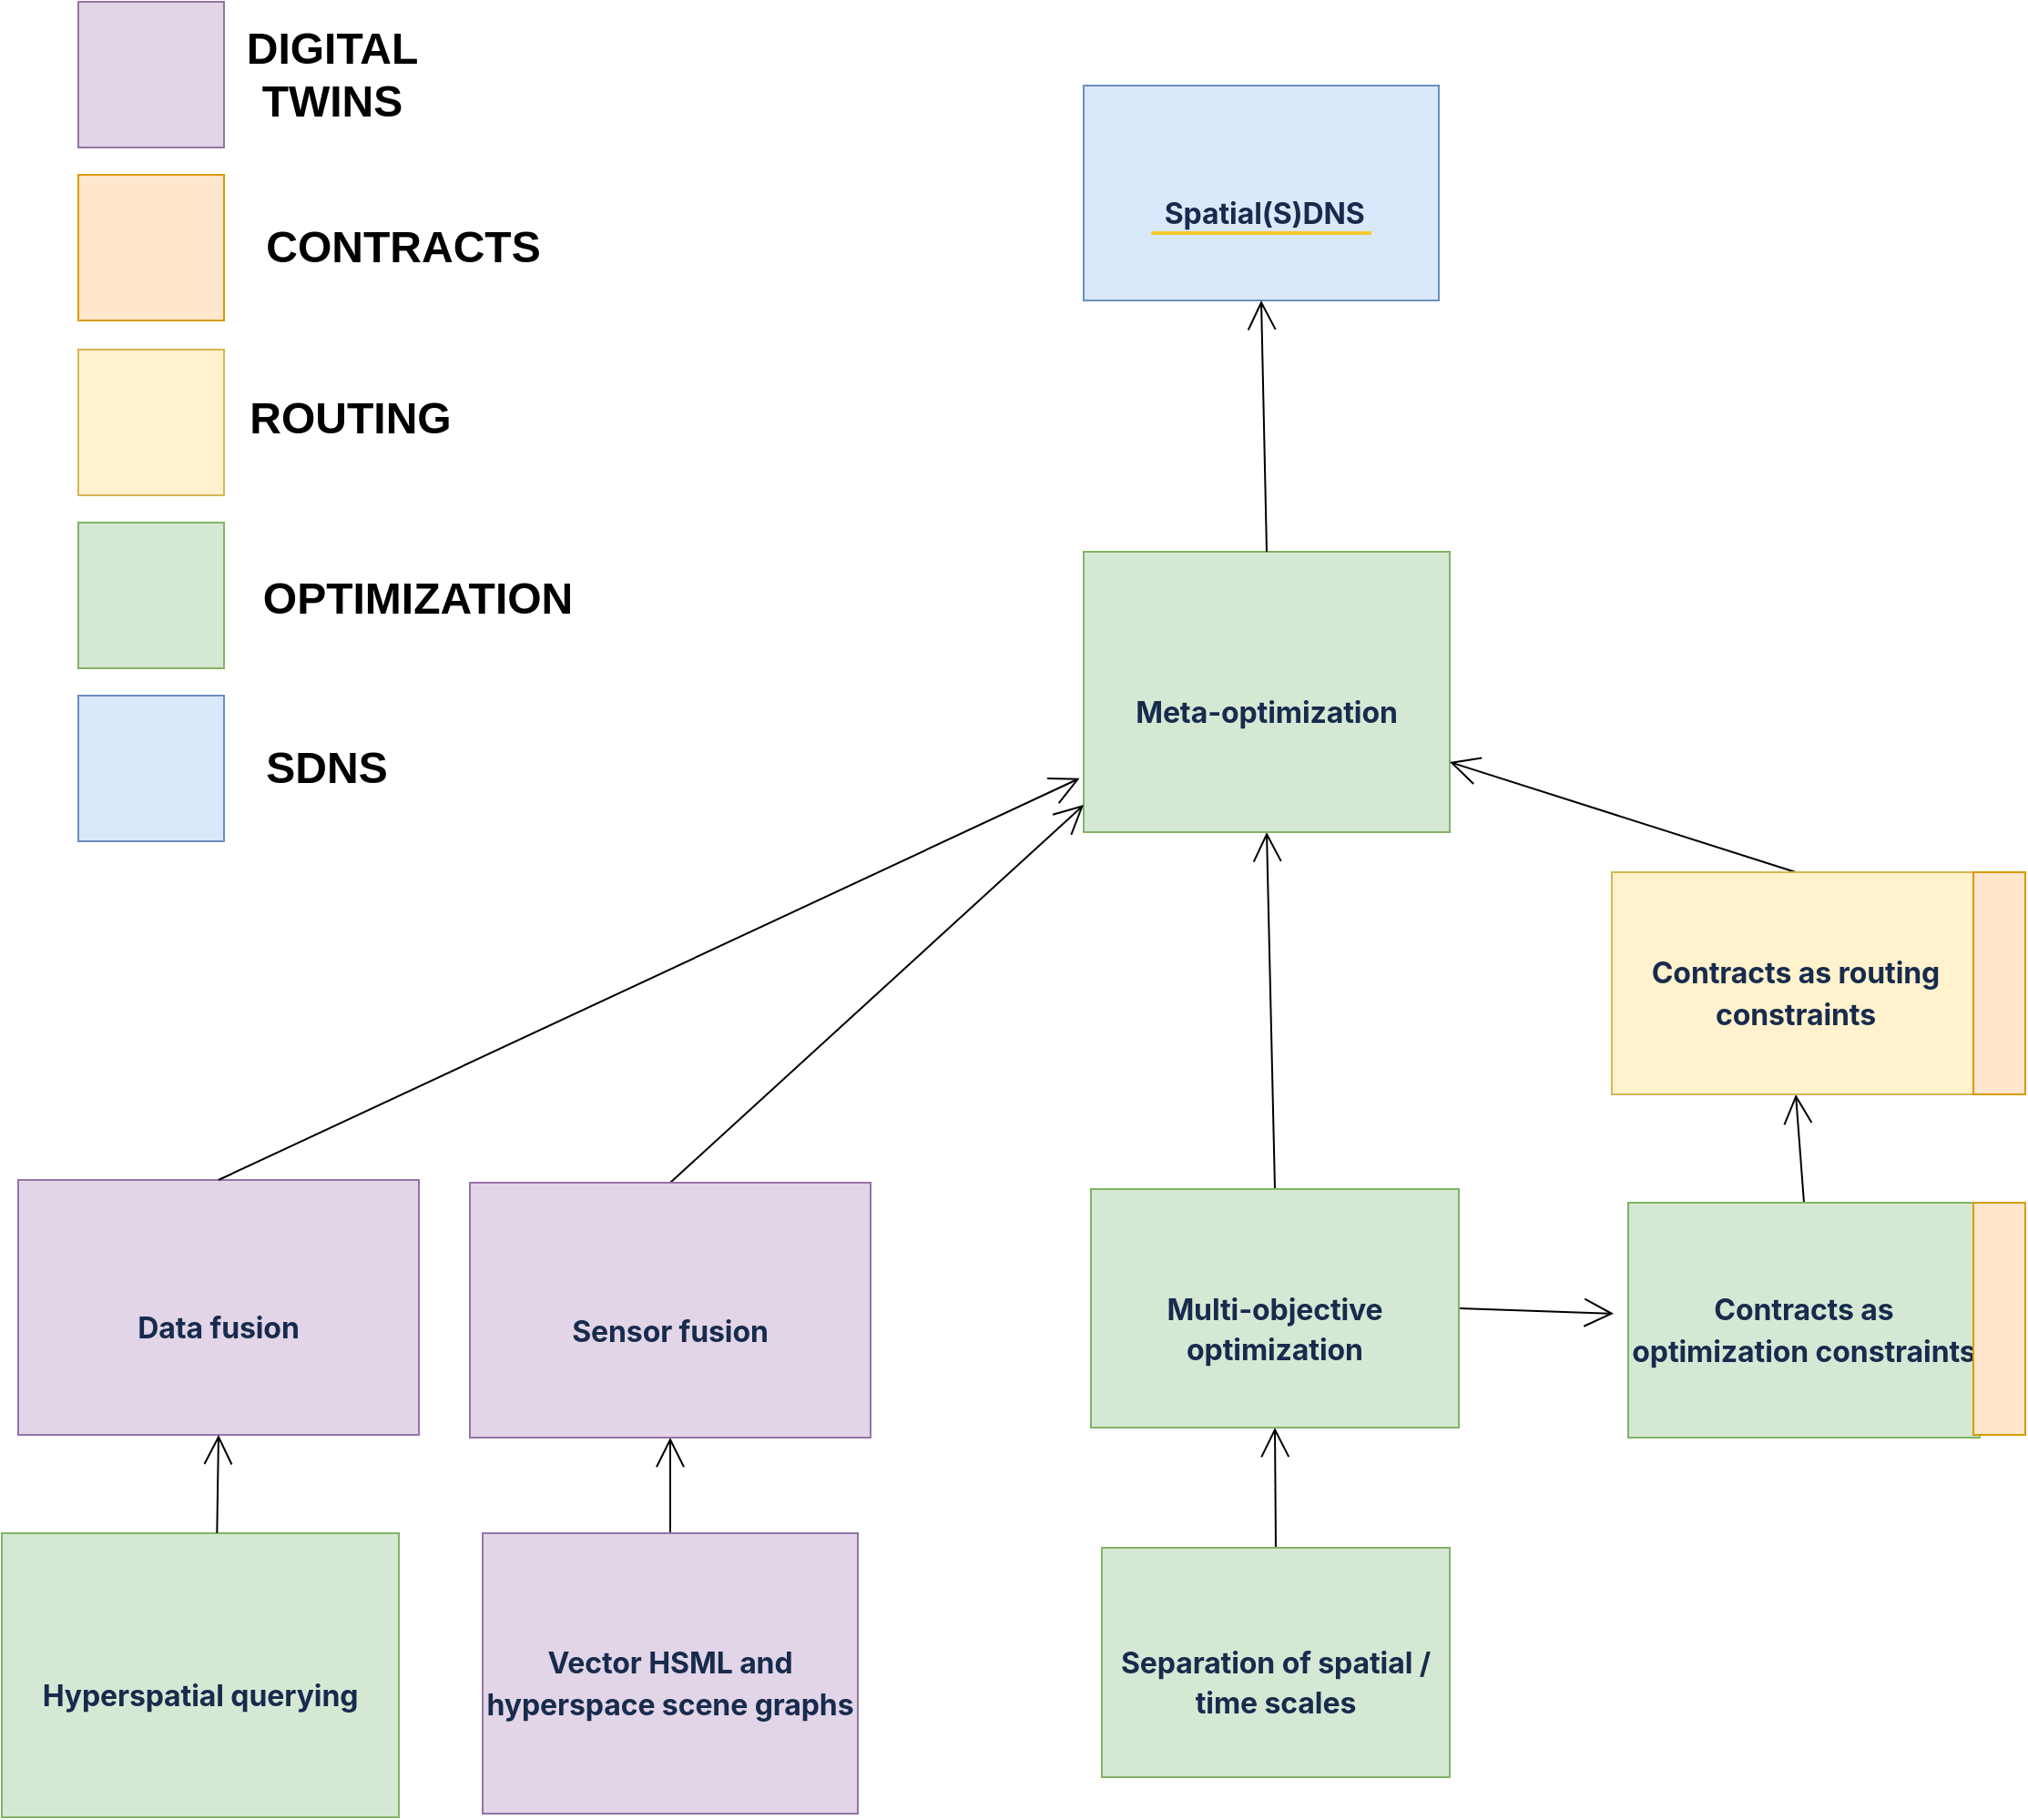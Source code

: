 <mxfile version="20.3.0" type="github">
  <diagram id="7z78vcRJwoHjMP4bkD24" name="Page-1">
    <mxGraphModel dx="2076" dy="742" grid="0" gridSize="10" guides="1" tooltips="1" connect="1" arrows="1" fold="1" page="0" pageScale="1" pageWidth="850" pageHeight="1100" math="0" shadow="0">
      <root>
        <mxCell id="0" />
        <mxCell id="1" parent="0" />
        <mxCell id="wH5RqpElglhxuyfyvfox-1" value="&lt;h4 style=&quot;margin: 1.357em 0px 0px; padding: 0px; font-size: 16px; line-height: 1.428; color: rgb(23, 43, 77); letter-spacing: -0.003em; font-family: -apple-system, BlinkMacSystemFont, &amp;quot;Segoe UI&amp;quot;, Roboto, Oxygen, Ubuntu, &amp;quot;Fira Sans&amp;quot;, &amp;quot;Droid Sans&amp;quot;, &amp;quot;Helvetica Neue&amp;quot;, sans-serif; text-align: start;&quot; data-renderer-start-pos=&quot;1753&quot; id=&quot;Spatial(S)DNS----H3-indexing-–-A-lot-of-the-work-would-support-this-project,-but-the-end-would-have-to-lead-into-the--SDNS&quot;&gt;&lt;span style=&quot;cursor: pointer; border-bottom-width: 2px; border-bottom-style: solid; border-bottom-color: rgba(255, 196, 0, 0.82);&quot; class=&quot;inline-highlight&quot; data-id=&quot;642e6865-7614-46b1-a37f-4f377f6b59a0&quot; data-mark-annotation-type=&quot;inlineComment&quot; data-mark-type=&quot;annotation&quot; data-renderer-mark=&quot;true&quot; id=&quot;642e6865-7614-46b1-a37f-4f377f6b59a0&quot;&gt;&amp;nbsp; Spatial(S)DNS&amp;nbsp;&lt;/span&gt;&lt;/h4&gt;" style="rounded=0;whiteSpace=wrap;html=1;hachureGap=4;fillColor=#dae8fc;strokeColor=#6c8ebf;" parent="1" vertex="1">
          <mxGeometry x="633" y="513" width="195" height="118" as="geometry" />
        </mxCell>
        <mxCell id="9oQ9O6FbsVemTm-6UywY-15" style="edgeStyle=none;curved=1;rounded=0;orthogonalLoop=1;jettySize=auto;html=1;exitX=0.5;exitY=0;exitDx=0;exitDy=0;entryX=0.5;entryY=1;entryDx=0;entryDy=0;endArrow=open;startSize=14;endSize=14;sourcePerimeterSpacing=8;targetPerimeterSpacing=8;" parent="1" source="wH5RqpElglhxuyfyvfox-5" target="9oQ9O6FbsVemTm-6UywY-1" edge="1">
          <mxGeometry relative="1" as="geometry" />
        </mxCell>
        <mxCell id="wH5RqpElglhxuyfyvfox-5" value="&lt;h4 style=&quot;margin: 10px 0px 0px; padding: 0px; font-size: 16px; line-height: 1.428; color: rgb(23, 43, 77); letter-spacing: -0.003em; font-family: -apple-system, BlinkMacSystemFont, &amp;quot;Segoe UI&amp;quot;, Roboto, Oxygen, Ubuntu, &amp;quot;Fira Sans&amp;quot;, &amp;quot;Droid Sans&amp;quot;, &amp;quot;Helvetica Neue&amp;quot;, sans-serif;&quot; data-renderer-start-pos=&quot;2112&quot; id=&quot;Contracts-as-optimization-constraints&quot;&gt;Contracts as optimization constraints&lt;/h4&gt;" style="rounded=0;whiteSpace=wrap;html=1;hachureGap=4;fillColor=#d5e8d4;strokeColor=#82b366;align=center;" parent="1" vertex="1">
          <mxGeometry x="932" y="1126.5" width="193" height="129" as="geometry" />
        </mxCell>
        <mxCell id="9oQ9O6FbsVemTm-6UywY-14" style="edgeStyle=none;curved=1;rounded=0;orthogonalLoop=1;jettySize=auto;html=1;exitX=0.5;exitY=0;exitDx=0;exitDy=0;entryX=0.5;entryY=1;entryDx=0;entryDy=0;endArrow=open;startSize=14;endSize=14;sourcePerimeterSpacing=8;targetPerimeterSpacing=8;" parent="1" source="wH5RqpElglhxuyfyvfox-6" target="wH5RqpElglhxuyfyvfox-7" edge="1">
          <mxGeometry relative="1" as="geometry" />
        </mxCell>
        <mxCell id="wH5RqpElglhxuyfyvfox-6" value="&lt;h4 style=&quot;margin: 1.357em 0px 0px; padding: 0px; font-size: 16px; line-height: 1.428; color: rgb(23, 43, 77); letter-spacing: -0.003em; font-family: -apple-system, BlinkMacSystemFont, &amp;quot;Segoe UI&amp;quot;, Roboto, Oxygen, Ubuntu, &amp;quot;Fira Sans&amp;quot;, &amp;quot;Droid Sans&amp;quot;, &amp;quot;Helvetica Neue&amp;quot;, sans-serif;&quot; data-renderer-start-pos=&quot;2159&quot; id=&quot;Separation-of-spatial-/-time-scales&quot;&gt;Separation of spatial / time scales&lt;/h4&gt;" style="rounded=0;whiteSpace=wrap;html=1;hachureGap=4;fillColor=#d5e8d4;strokeColor=#82b366;align=center;" parent="1" vertex="1">
          <mxGeometry x="643" y="1316" width="191" height="126" as="geometry" />
        </mxCell>
        <mxCell id="9oQ9O6FbsVemTm-6UywY-11" style="edgeStyle=none;curved=1;rounded=0;orthogonalLoop=1;jettySize=auto;html=1;exitX=0.5;exitY=0;exitDx=0;exitDy=0;entryX=0.5;entryY=1;entryDx=0;entryDy=0;endArrow=open;startSize=14;endSize=14;sourcePerimeterSpacing=8;targetPerimeterSpacing=8;" parent="1" source="wH5RqpElglhxuyfyvfox-7" target="wH5RqpElglhxuyfyvfox-8" edge="1">
          <mxGeometry relative="1" as="geometry" />
        </mxCell>
        <mxCell id="9oQ9O6FbsVemTm-6UywY-16" style="edgeStyle=none;curved=1;rounded=0;orthogonalLoop=1;jettySize=auto;html=1;exitX=1;exitY=0.5;exitDx=0;exitDy=0;endArrow=open;startSize=14;endSize=14;sourcePerimeterSpacing=8;targetPerimeterSpacing=8;" parent="1" source="wH5RqpElglhxuyfyvfox-7" target="wH5RqpElglhxuyfyvfox-5" edge="1">
          <mxGeometry relative="1" as="geometry" />
        </mxCell>
        <mxCell id="wH5RqpElglhxuyfyvfox-7" value="&lt;h4 style=&quot;margin: 1.357em 0px 0px; padding: 0px; font-size: 16px; line-height: 1.428; color: rgb(23, 43, 77); letter-spacing: -0.003em; font-family: -apple-system, BlinkMacSystemFont, &amp;quot;Segoe UI&amp;quot;, Roboto, Oxygen, Ubuntu, &amp;quot;Fira Sans&amp;quot;, &amp;quot;Droid Sans&amp;quot;, &amp;quot;Helvetica Neue&amp;quot;, sans-serif;&quot; data-renderer-start-pos=&quot;2204&quot; id=&quot;Multi-objective-optimization&quot;&gt;Multi-objective optimization&lt;/h4&gt;" style="rounded=0;whiteSpace=wrap;html=1;hachureGap=4;fillColor=#d5e8d4;strokeColor=#82b366;align=center;" parent="1" vertex="1">
          <mxGeometry x="637" y="1119" width="202" height="131" as="geometry" />
        </mxCell>
        <mxCell id="wH5RqpElglhxuyfyvfox-8" value="&lt;h4 style=&quot;margin: 1.357em 0px 0px; padding: 0px; font-size: 16px; line-height: 1.428; color: rgb(23, 43, 77); letter-spacing: -0.003em; font-family: -apple-system, BlinkMacSystemFont, &amp;quot;Segoe UI&amp;quot;, Roboto, Oxygen, Ubuntu, &amp;quot;Fira Sans&amp;quot;, &amp;quot;Droid Sans&amp;quot;, &amp;quot;Helvetica Neue&amp;quot;, sans-serif; text-align: start;&quot; data-renderer-start-pos=&quot;2243&quot; id=&quot;Meta-optimization&quot;&gt;Meta-optimization&lt;/h4&gt;" style="rounded=0;whiteSpace=wrap;html=1;hachureGap=4;fillColor=#d5e8d4;strokeColor=#82b366;" parent="1" vertex="1">
          <mxGeometry x="633" y="769" width="201" height="154" as="geometry" />
        </mxCell>
        <mxCell id="9oQ9O6FbsVemTm-6UywY-13" style="edgeStyle=none;curved=1;rounded=0;orthogonalLoop=1;jettySize=auto;html=1;exitX=0.5;exitY=0;exitDx=0;exitDy=0;entryX=1;entryY=0.75;entryDx=0;entryDy=0;endArrow=open;startSize=14;endSize=14;sourcePerimeterSpacing=8;targetPerimeterSpacing=8;" parent="1" source="9oQ9O6FbsVemTm-6UywY-1" target="wH5RqpElglhxuyfyvfox-8" edge="1">
          <mxGeometry relative="1" as="geometry" />
        </mxCell>
        <mxCell id="9oQ9O6FbsVemTm-6UywY-1" value="&lt;h4 style=&quot;margin: 10px 0px 0px; padding: 0px; font-size: 16px; line-height: 1.428; color: rgb(23, 43, 77); letter-spacing: -0.003em; font-family: -apple-system, BlinkMacSystemFont, &amp;quot;Segoe UI&amp;quot;, Roboto, Oxygen, Ubuntu, &amp;quot;Fira Sans&amp;quot;, &amp;quot;Droid Sans&amp;quot;, &amp;quot;Helvetica Neue&amp;quot;, sans-serif;&quot; data-renderer-start-pos=&quot;2320&quot; id=&quot;Contracts-as-routing-constraints&quot;&gt;Contracts as routing constraints&lt;/h4&gt;" style="rounded=0;whiteSpace=wrap;html=1;hachureGap=4;fillColor=#fff2cc;strokeColor=#d6b656;align=center;" parent="1" vertex="1">
          <mxGeometry x="923" y="945" width="202" height="122" as="geometry" />
        </mxCell>
        <mxCell id="9oQ9O6FbsVemTm-6UywY-9" style="edgeStyle=none;curved=1;rounded=0;orthogonalLoop=1;jettySize=auto;html=1;exitX=0.5;exitY=0;exitDx=0;exitDy=0;entryX=0.5;entryY=1;entryDx=0;entryDy=0;endArrow=open;startSize=14;endSize=14;sourcePerimeterSpacing=8;targetPerimeterSpacing=8;" parent="1" source="9oQ9O6FbsVemTm-6UywY-4" target="9oQ9O6FbsVemTm-6UywY-5" edge="1">
          <mxGeometry relative="1" as="geometry" />
        </mxCell>
        <mxCell id="9oQ9O6FbsVemTm-6UywY-4" value="&lt;h4 style=&quot;margin: 10px 0px 0px; padding: 0px; font-size: 16px; line-height: 1.428; color: rgb(23, 43, 77); letter-spacing: -0.003em; font-family: -apple-system, BlinkMacSystemFont, &amp;quot;Segoe UI&amp;quot;, Roboto, Oxygen, Ubuntu, &amp;quot;Fira Sans&amp;quot;, &amp;quot;Droid Sans&amp;quot;, &amp;quot;Helvetica Neue&amp;quot;, sans-serif;&quot; data-renderer-start-pos=&quot;2412&quot; id=&quot;Vector-HSML-and--hyperspace-scene-graphs&quot;&gt;Vector HSML and  hyperspace scene graphs &lt;/h4&gt;" style="rounded=0;whiteSpace=wrap;html=1;hachureGap=4;fillColor=#e1d5e7;strokeColor=#9673a6;align=center;" parent="1" vertex="1">
          <mxGeometry x="303" y="1308" width="206" height="154" as="geometry" />
        </mxCell>
        <mxCell id="9oQ9O6FbsVemTm-6UywY-10" style="edgeStyle=none;curved=1;rounded=0;orthogonalLoop=1;jettySize=auto;html=1;exitX=0.5;exitY=0;exitDx=0;exitDy=0;entryX=0;entryY=0.903;entryDx=0;entryDy=0;endArrow=open;startSize=14;endSize=14;sourcePerimeterSpacing=8;targetPerimeterSpacing=8;entryPerimeter=0;" parent="1" source="9oQ9O6FbsVemTm-6UywY-5" target="wH5RqpElglhxuyfyvfox-8" edge="1">
          <mxGeometry relative="1" as="geometry">
            <mxPoint x="406" y="1051" as="targetPoint" />
          </mxGeometry>
        </mxCell>
        <mxCell id="9oQ9O6FbsVemTm-6UywY-5" value="&lt;h4 style=&quot;margin: 1.357em 0px 0px; padding: 0px; font-size: 16px; line-height: 1.428; color: rgb(23, 43, 77); letter-spacing: -0.003em; font-family: -apple-system, BlinkMacSystemFont, &amp;quot;Segoe UI&amp;quot;, Roboto, Oxygen, Ubuntu, &amp;quot;Fira Sans&amp;quot;, &amp;quot;Droid Sans&amp;quot;, &amp;quot;Helvetica Neue&amp;quot;, sans-serif; text-align: start;&quot; data-renderer-start-pos=&quot;2463&quot; id=&quot;Sensor-fusion&quot;&gt;Sensor fusion&lt;/h4&gt;" style="rounded=0;whiteSpace=wrap;html=1;hachureGap=4;fillColor=#e1d5e7;strokeColor=#9673a6;" parent="1" vertex="1">
          <mxGeometry x="296" y="1115.5" width="220" height="140" as="geometry" />
        </mxCell>
        <mxCell id="6fWxtNXXJk7NK1VFURIJ-6" value="" style="whiteSpace=wrap;html=1;aspect=fixed;labelBackgroundColor=#FFFFFF;fillColor=#e1d5e7;strokeColor=#9673a6;" parent="1" vertex="1">
          <mxGeometry x="81" y="467" width="80" height="80" as="geometry" />
        </mxCell>
        <mxCell id="6fWxtNXXJk7NK1VFURIJ-8" value="&lt;b&gt;&lt;font style=&quot;font-size: 24px;&quot;&gt;DIGITAL&lt;br&gt;TWINS&lt;/font&gt;&lt;br&gt;&lt;/b&gt;" style="text;html=1;resizable=0;autosize=1;align=center;verticalAlign=middle;points=[];fillColor=none;strokeColor=none;rounded=0;labelBackgroundColor=#FFFFFF;" parent="1" vertex="1">
          <mxGeometry x="163" y="473" width="113" height="68" as="geometry" />
        </mxCell>
        <mxCell id="6fWxtNXXJk7NK1VFURIJ-9" value="" style="whiteSpace=wrap;html=1;aspect=fixed;labelBackgroundColor=#FFFFFF;fillColor=#fff2cc;strokeColor=#d6b656;" parent="1" vertex="1">
          <mxGeometry x="81" y="658" width="80" height="80" as="geometry" />
        </mxCell>
        <mxCell id="6fWxtNXXJk7NK1VFURIJ-10" value="&lt;b&gt;&lt;font size=&quot;5&quot;&gt;ROUTING&lt;/font&gt;&lt;br&gt;&lt;/b&gt;" style="text;html=1;resizable=0;autosize=1;align=center;verticalAlign=middle;points=[];fillColor=none;strokeColor=none;rounded=0;labelBackgroundColor=#FFFFFF;" parent="1" vertex="1">
          <mxGeometry x="165" y="676" width="129" height="40" as="geometry" />
        </mxCell>
        <mxCell id="6fWxtNXXJk7NK1VFURIJ-11" value="" style="whiteSpace=wrap;html=1;aspect=fixed;labelBackgroundColor=#FFFFFF;fillColor=#d5e8d4;strokeColor=#82b366;" parent="1" vertex="1">
          <mxGeometry x="81" y="753" width="80" height="80" as="geometry" />
        </mxCell>
        <mxCell id="6fWxtNXXJk7NK1VFURIJ-12" value="&lt;b&gt;&lt;font size=&quot;5&quot;&gt;OPTIMIZATION&lt;/font&gt;&lt;br&gt;&lt;/b&gt;" style="text;html=1;resizable=0;autosize=1;align=center;verticalAlign=middle;points=[];fillColor=none;strokeColor=none;rounded=0;labelBackgroundColor=#FFFFFF;" parent="1" vertex="1">
          <mxGeometry x="172" y="775" width="189" height="40" as="geometry" />
        </mxCell>
        <mxCell id="6fWxtNXXJk7NK1VFURIJ-15" value="" style="whiteSpace=wrap;html=1;aspect=fixed;labelBackgroundColor=#FFFFFF;fillColor=#dae8fc;strokeColor=#6c8ebf;" parent="1" vertex="1">
          <mxGeometry x="81" y="848" width="80" height="80" as="geometry" />
        </mxCell>
        <mxCell id="6fWxtNXXJk7NK1VFURIJ-16" value="&lt;b&gt;&lt;font size=&quot;5&quot;&gt;SDNS&lt;/font&gt;&lt;br&gt;&lt;/b&gt;" style="text;html=1;resizable=0;autosize=1;align=center;verticalAlign=middle;points=[];fillColor=none;strokeColor=none;rounded=0;labelBackgroundColor=#FFFFFF;" parent="1" vertex="1">
          <mxGeometry x="174.5" y="868" width="85" height="40" as="geometry" />
        </mxCell>
        <mxCell id="6fWxtNXXJk7NK1VFURIJ-18" value="" style="rounded=0;whiteSpace=wrap;html=1;labelBackgroundColor=#FFFFFF;fontSize=24;fillColor=#ffe6cc;strokeColor=#d79b00;" parent="1" vertex="1">
          <mxGeometry x="1121.5" y="945" width="28.5" height="122" as="geometry" />
        </mxCell>
        <mxCell id="6fWxtNXXJk7NK1VFURIJ-19" value="" style="rounded=0;whiteSpace=wrap;html=1;labelBackgroundColor=#FFFFFF;fontSize=24;fillColor=#ffe6cc;strokeColor=#d79b00;" parent="1" vertex="1">
          <mxGeometry x="1121.5" y="1126.5" width="28.5" height="127.5" as="geometry" />
        </mxCell>
        <mxCell id="6fWxtNXXJk7NK1VFURIJ-20" value="" style="whiteSpace=wrap;html=1;aspect=fixed;labelBackgroundColor=#FFFFFF;fillColor=#ffe6cc;strokeColor=#d79b00;" parent="1" vertex="1">
          <mxGeometry x="81" y="562" width="80" height="80" as="geometry" />
        </mxCell>
        <mxCell id="6fWxtNXXJk7NK1VFURIJ-21" value="&lt;b&gt;&lt;font size=&quot;5&quot;&gt;CONTRACTS&lt;/font&gt;&lt;br&gt;&lt;/b&gt;" style="text;html=1;resizable=0;autosize=1;align=center;verticalAlign=middle;points=[];fillColor=none;strokeColor=none;rounded=0;labelBackgroundColor=#FFFFFF;" parent="1" vertex="1">
          <mxGeometry x="174.5" y="582" width="169" height="40" as="geometry" />
        </mxCell>
        <mxCell id="H9n6U4F_JUF5psmvlT6x-1" value="&lt;h4 style=&quot;margin: 1.357em 0px 0px; padding: 0px; font-size: 16px; line-height: 1.428; color: rgb(23, 43, 77); letter-spacing: -0.003em; font-family: -apple-system, BlinkMacSystemFont, &amp;quot;Segoe UI&amp;quot;, Roboto, Oxygen, Ubuntu, &amp;quot;Fira Sans&amp;quot;, &amp;quot;Droid Sans&amp;quot;, &amp;quot;Helvetica Neue&amp;quot;, sans-serif; text-align: start;&quot; data-renderer-start-pos=&quot;2463&quot; id=&quot;Sensor-fusion&quot;&gt;Data fusion&lt;/h4&gt;" style="rounded=0;whiteSpace=wrap;html=1;hachureGap=4;fillColor=#e1d5e7;strokeColor=#9673a6;" vertex="1" parent="1">
          <mxGeometry x="48" y="1114" width="220" height="140" as="geometry" />
        </mxCell>
        <mxCell id="H9n6U4F_JUF5psmvlT6x-2" value="&lt;h4 style=&quot;margin: 1.357em 0px 0px; padding: 0px; font-size: 16px; line-height: 1.428; color: rgb(23, 43, 77); letter-spacing: -0.003em; font-family: -apple-system, BlinkMacSystemFont, &amp;quot;Segoe UI&amp;quot;, Roboto, Oxygen, Ubuntu, &amp;quot;Fira Sans&amp;quot;, &amp;quot;Droid Sans&amp;quot;, &amp;quot;Helvetica Neue&amp;quot;, sans-serif;&quot; data-renderer-start-pos=&quot;2159&quot; id=&quot;Separation-of-spatial-/-time-scales&quot;&gt;Hyperspatial querying&lt;/h4&gt;" style="rounded=0;whiteSpace=wrap;html=1;hachureGap=4;fillColor=#d5e8d4;strokeColor=#82b366;align=center;" vertex="1" parent="1">
          <mxGeometry x="39" y="1308" width="218" height="156" as="geometry" />
        </mxCell>
        <mxCell id="H9n6U4F_JUF5psmvlT6x-3" style="edgeStyle=none;curved=1;rounded=0;orthogonalLoop=1;jettySize=auto;html=1;exitX=0.542;exitY=-0.001;exitDx=0;exitDy=0;entryX=0.5;entryY=1;entryDx=0;entryDy=0;endArrow=open;startSize=14;endSize=14;sourcePerimeterSpacing=8;targetPerimeterSpacing=8;exitPerimeter=0;" edge="1" parent="1" source="H9n6U4F_JUF5psmvlT6x-2" target="H9n6U4F_JUF5psmvlT6x-1">
          <mxGeometry relative="1" as="geometry">
            <mxPoint x="416" y="1318" as="sourcePoint" />
            <mxPoint x="416" y="1265.5" as="targetPoint" />
          </mxGeometry>
        </mxCell>
        <mxCell id="H9n6U4F_JUF5psmvlT6x-4" style="edgeStyle=none;curved=1;rounded=0;orthogonalLoop=1;jettySize=auto;html=1;exitX=0.5;exitY=0;exitDx=0;exitDy=0;entryX=-0.011;entryY=0.808;entryDx=0;entryDy=0;endArrow=open;startSize=14;endSize=14;sourcePerimeterSpacing=8;targetPerimeterSpacing=8;entryPerimeter=0;" edge="1" parent="1" source="H9n6U4F_JUF5psmvlT6x-1" target="wH5RqpElglhxuyfyvfox-8">
          <mxGeometry relative="1" as="geometry">
            <mxPoint x="416" y="1125.5" as="sourcePoint" />
            <mxPoint x="643" y="918.062" as="targetPoint" />
          </mxGeometry>
        </mxCell>
        <mxCell id="H9n6U4F_JUF5psmvlT6x-5" style="edgeStyle=none;curved=1;rounded=0;orthogonalLoop=1;jettySize=auto;html=1;exitX=0.5;exitY=0;exitDx=0;exitDy=0;entryX=0.5;entryY=1;entryDx=0;entryDy=0;endArrow=open;startSize=14;endSize=14;sourcePerimeterSpacing=8;targetPerimeterSpacing=8;" edge="1" parent="1" source="wH5RqpElglhxuyfyvfox-8" target="wH5RqpElglhxuyfyvfox-1">
          <mxGeometry relative="1" as="geometry">
            <mxPoint x="1034" y="955" as="sourcePoint" />
            <mxPoint x="844" y="894.5" as="targetPoint" />
          </mxGeometry>
        </mxCell>
      </root>
    </mxGraphModel>
  </diagram>
</mxfile>
